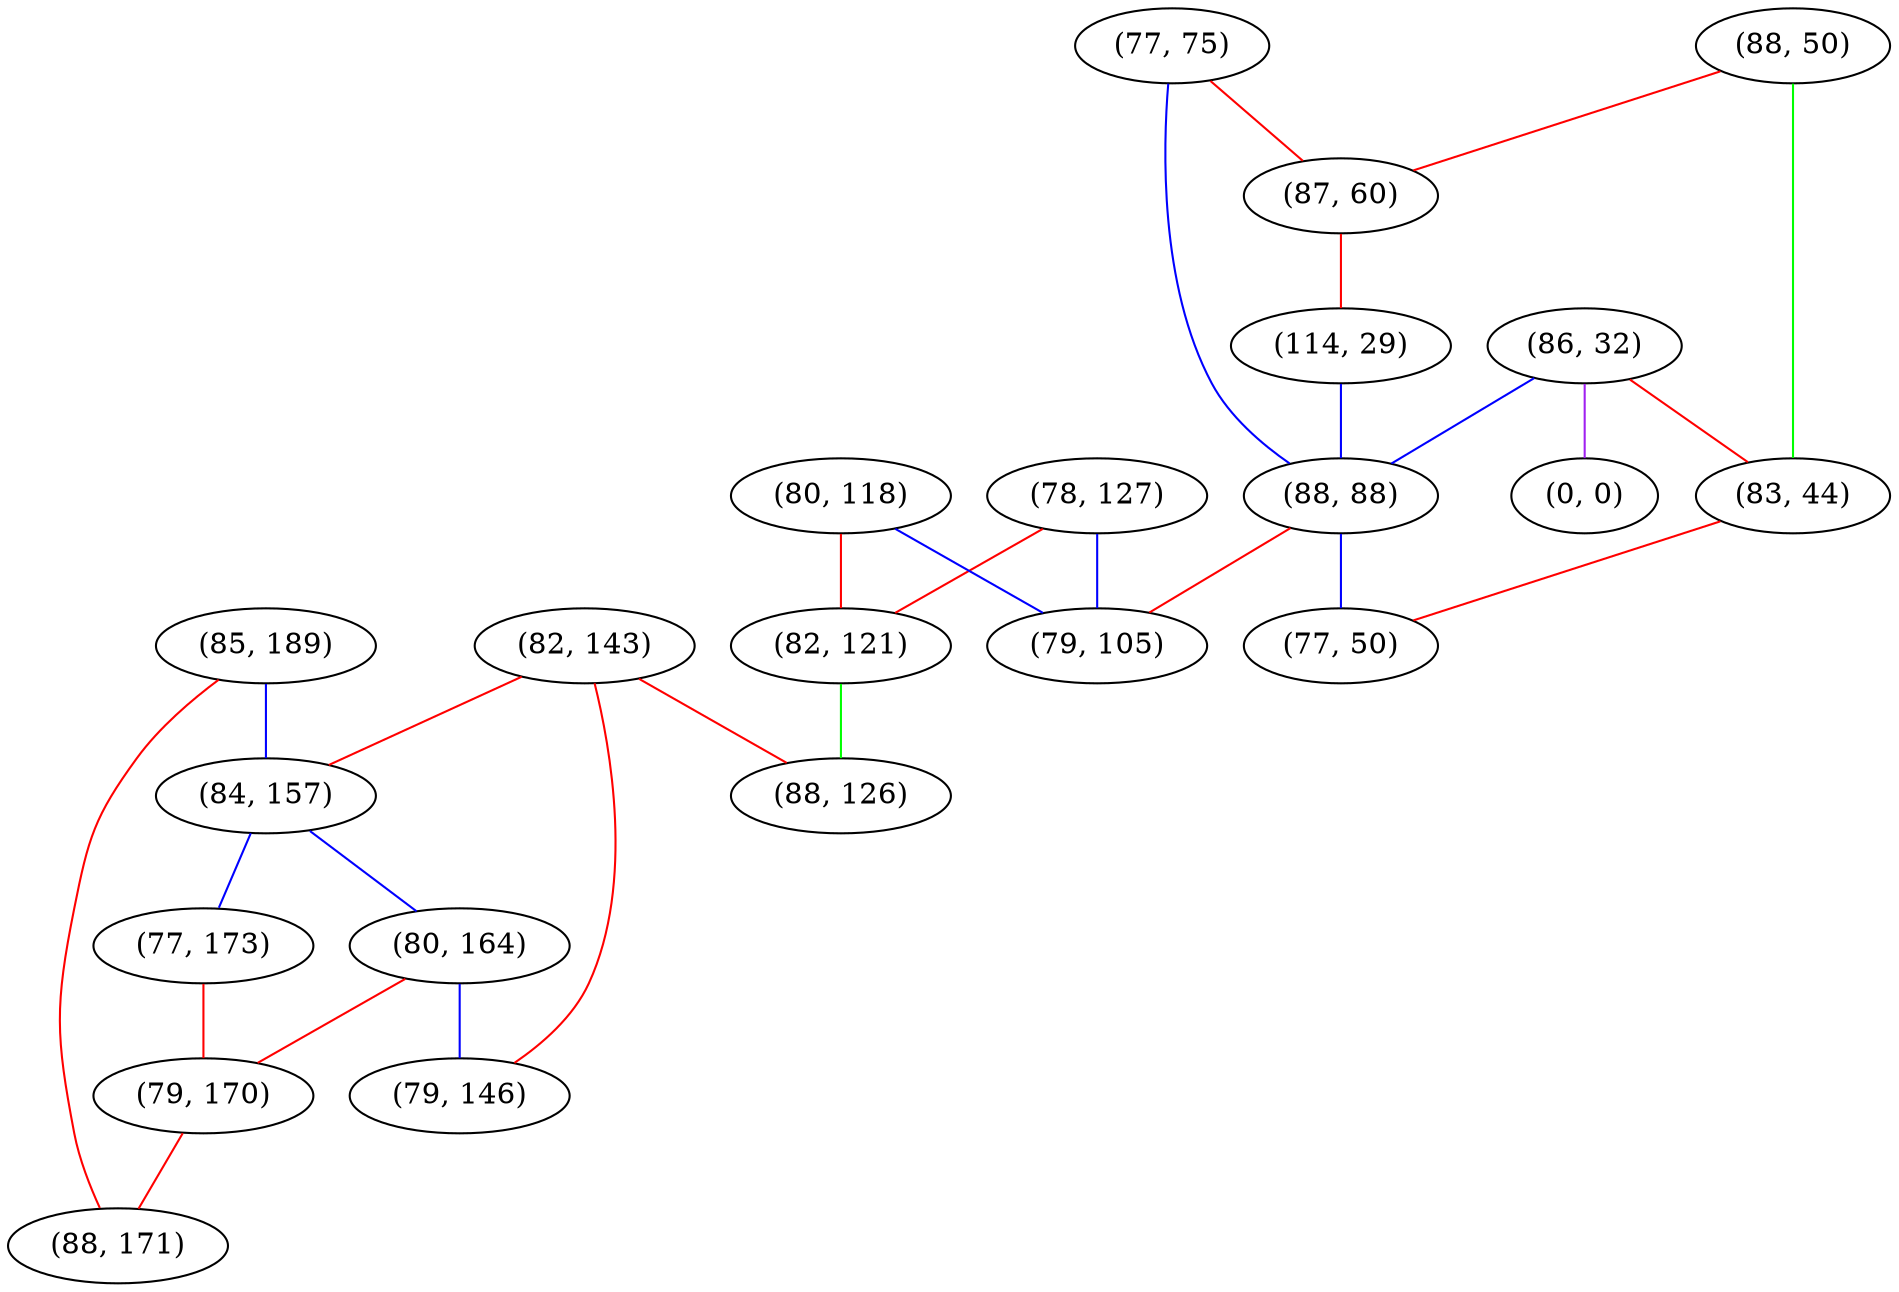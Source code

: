 graph "" {
"(78, 127)";
"(80, 118)";
"(82, 143)";
"(86, 32)";
"(77, 75)";
"(0, 0)";
"(88, 50)";
"(82, 121)";
"(87, 60)";
"(85, 189)";
"(84, 157)";
"(114, 29)";
"(88, 88)";
"(83, 44)";
"(79, 105)";
"(88, 126)";
"(77, 173)";
"(80, 164)";
"(79, 170)";
"(79, 146)";
"(77, 50)";
"(88, 171)";
"(78, 127)" -- "(82, 121)"  [color=red, key=0, weight=1];
"(78, 127)" -- "(79, 105)"  [color=blue, key=0, weight=3];
"(80, 118)" -- "(82, 121)"  [color=red, key=0, weight=1];
"(80, 118)" -- "(79, 105)"  [color=blue, key=0, weight=3];
"(82, 143)" -- "(84, 157)"  [color=red, key=0, weight=1];
"(82, 143)" -- "(88, 126)"  [color=red, key=0, weight=1];
"(82, 143)" -- "(79, 146)"  [color=red, key=0, weight=1];
"(86, 32)" -- "(88, 88)"  [color=blue, key=0, weight=3];
"(86, 32)" -- "(0, 0)"  [color=purple, key=0, weight=4];
"(86, 32)" -- "(83, 44)"  [color=red, key=0, weight=1];
"(77, 75)" -- "(87, 60)"  [color=red, key=0, weight=1];
"(77, 75)" -- "(88, 88)"  [color=blue, key=0, weight=3];
"(88, 50)" -- "(87, 60)"  [color=red, key=0, weight=1];
"(88, 50)" -- "(83, 44)"  [color=green, key=0, weight=2];
"(82, 121)" -- "(88, 126)"  [color=green, key=0, weight=2];
"(87, 60)" -- "(114, 29)"  [color=red, key=0, weight=1];
"(85, 189)" -- "(84, 157)"  [color=blue, key=0, weight=3];
"(85, 189)" -- "(88, 171)"  [color=red, key=0, weight=1];
"(84, 157)" -- "(77, 173)"  [color=blue, key=0, weight=3];
"(84, 157)" -- "(80, 164)"  [color=blue, key=0, weight=3];
"(114, 29)" -- "(88, 88)"  [color=blue, key=0, weight=3];
"(88, 88)" -- "(77, 50)"  [color=blue, key=0, weight=3];
"(88, 88)" -- "(79, 105)"  [color=red, key=0, weight=1];
"(83, 44)" -- "(77, 50)"  [color=red, key=0, weight=1];
"(77, 173)" -- "(79, 170)"  [color=red, key=0, weight=1];
"(80, 164)" -- "(79, 146)"  [color=blue, key=0, weight=3];
"(80, 164)" -- "(79, 170)"  [color=red, key=0, weight=1];
"(79, 170)" -- "(88, 171)"  [color=red, key=0, weight=1];
}
